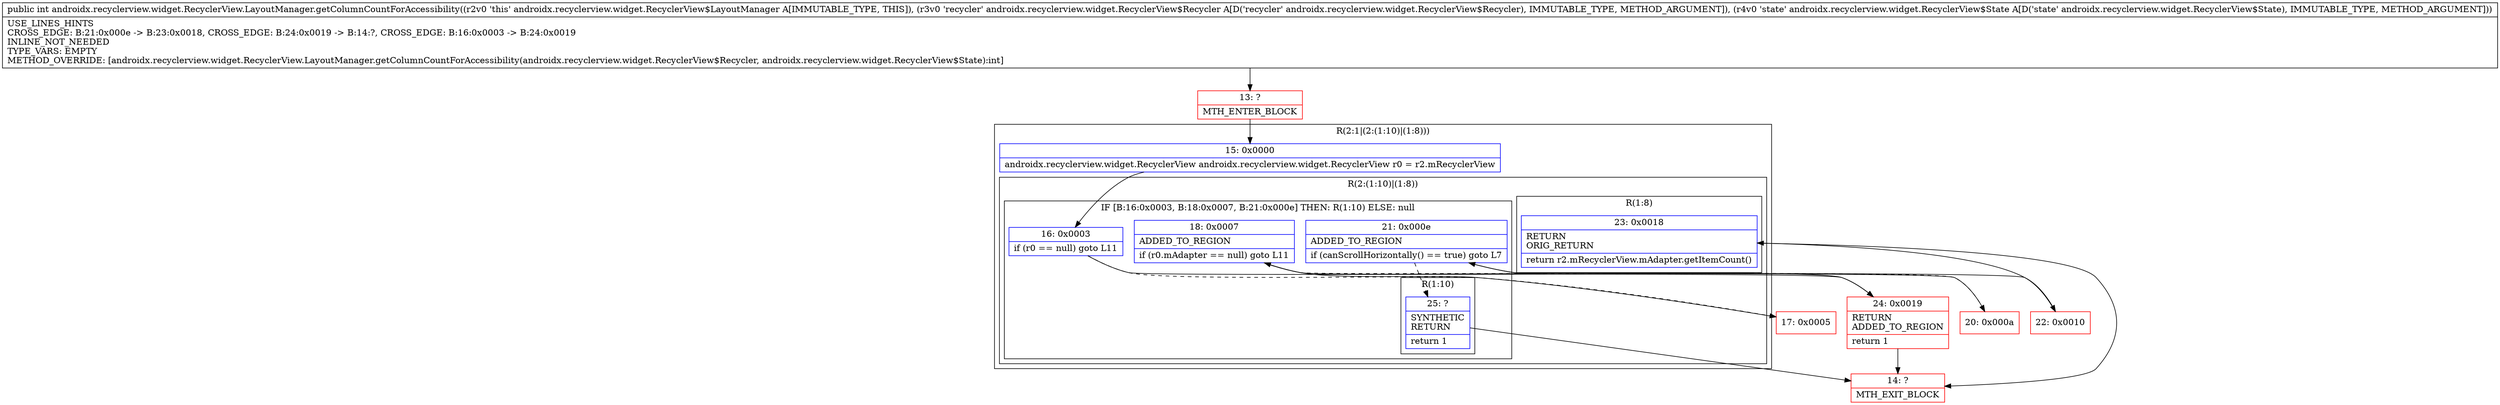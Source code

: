 digraph "CFG forandroidx.recyclerview.widget.RecyclerView.LayoutManager.getColumnCountForAccessibility(Landroidx\/recyclerview\/widget\/RecyclerView$Recycler;Landroidx\/recyclerview\/widget\/RecyclerView$State;)I" {
subgraph cluster_Region_1963180727 {
label = "R(2:1|(2:(1:10)|(1:8)))";
node [shape=record,color=blue];
Node_15 [shape=record,label="{15\:\ 0x0000|androidx.recyclerview.widget.RecyclerView androidx.recyclerview.widget.RecyclerView r0 = r2.mRecyclerView\l}"];
subgraph cluster_Region_1104296442 {
label = "R(2:(1:10)|(1:8))";
node [shape=record,color=blue];
subgraph cluster_IfRegion_1786681751 {
label = "IF [B:16:0x0003, B:18:0x0007, B:21:0x000e] THEN: R(1:10) ELSE: null";
node [shape=record,color=blue];
Node_16 [shape=record,label="{16\:\ 0x0003|if (r0 == null) goto L11\l}"];
Node_18 [shape=record,label="{18\:\ 0x0007|ADDED_TO_REGION\l|if (r0.mAdapter == null) goto L11\l}"];
Node_21 [shape=record,label="{21\:\ 0x000e|ADDED_TO_REGION\l|if (canScrollHorizontally() == true) goto L7\l}"];
subgraph cluster_Region_405514034 {
label = "R(1:10)";
node [shape=record,color=blue];
Node_25 [shape=record,label="{25\:\ ?|SYNTHETIC\lRETURN\l|return 1\l}"];
}
}
subgraph cluster_Region_693483372 {
label = "R(1:8)";
node [shape=record,color=blue];
Node_23 [shape=record,label="{23\:\ 0x0018|RETURN\lORIG_RETURN\l|return r2.mRecyclerView.mAdapter.getItemCount()\l}"];
}
}
}
Node_13 [shape=record,color=red,label="{13\:\ ?|MTH_ENTER_BLOCK\l}"];
Node_17 [shape=record,color=red,label="{17\:\ 0x0005}"];
Node_20 [shape=record,color=red,label="{20\:\ 0x000a}"];
Node_22 [shape=record,color=red,label="{22\:\ 0x0010}"];
Node_14 [shape=record,color=red,label="{14\:\ ?|MTH_EXIT_BLOCK\l}"];
Node_24 [shape=record,color=red,label="{24\:\ 0x0019|RETURN\lADDED_TO_REGION\l|return 1\l}"];
MethodNode[shape=record,label="{public int androidx.recyclerview.widget.RecyclerView.LayoutManager.getColumnCountForAccessibility((r2v0 'this' androidx.recyclerview.widget.RecyclerView$LayoutManager A[IMMUTABLE_TYPE, THIS]), (r3v0 'recycler' androidx.recyclerview.widget.RecyclerView$Recycler A[D('recycler' androidx.recyclerview.widget.RecyclerView$Recycler), IMMUTABLE_TYPE, METHOD_ARGUMENT]), (r4v0 'state' androidx.recyclerview.widget.RecyclerView$State A[D('state' androidx.recyclerview.widget.RecyclerView$State), IMMUTABLE_TYPE, METHOD_ARGUMENT]))  | USE_LINES_HINTS\lCROSS_EDGE: B:21:0x000e \-\> B:23:0x0018, CROSS_EDGE: B:24:0x0019 \-\> B:14:?, CROSS_EDGE: B:16:0x0003 \-\> B:24:0x0019\lINLINE_NOT_NEEDED\lTYPE_VARS: EMPTY\lMETHOD_OVERRIDE: [androidx.recyclerview.widget.RecyclerView.LayoutManager.getColumnCountForAccessibility(androidx.recyclerview.widget.RecyclerView$Recycler, androidx.recyclerview.widget.RecyclerView$State):int]\l}"];
MethodNode -> Node_13;Node_15 -> Node_16;
Node_16 -> Node_17[style=dashed];
Node_16 -> Node_24;
Node_18 -> Node_20[style=dashed];
Node_18 -> Node_24;
Node_21 -> Node_22;
Node_21 -> Node_25[style=dashed];
Node_25 -> Node_14;
Node_23 -> Node_14;
Node_13 -> Node_15;
Node_17 -> Node_18;
Node_20 -> Node_21;
Node_22 -> Node_23;
Node_24 -> Node_14;
}

